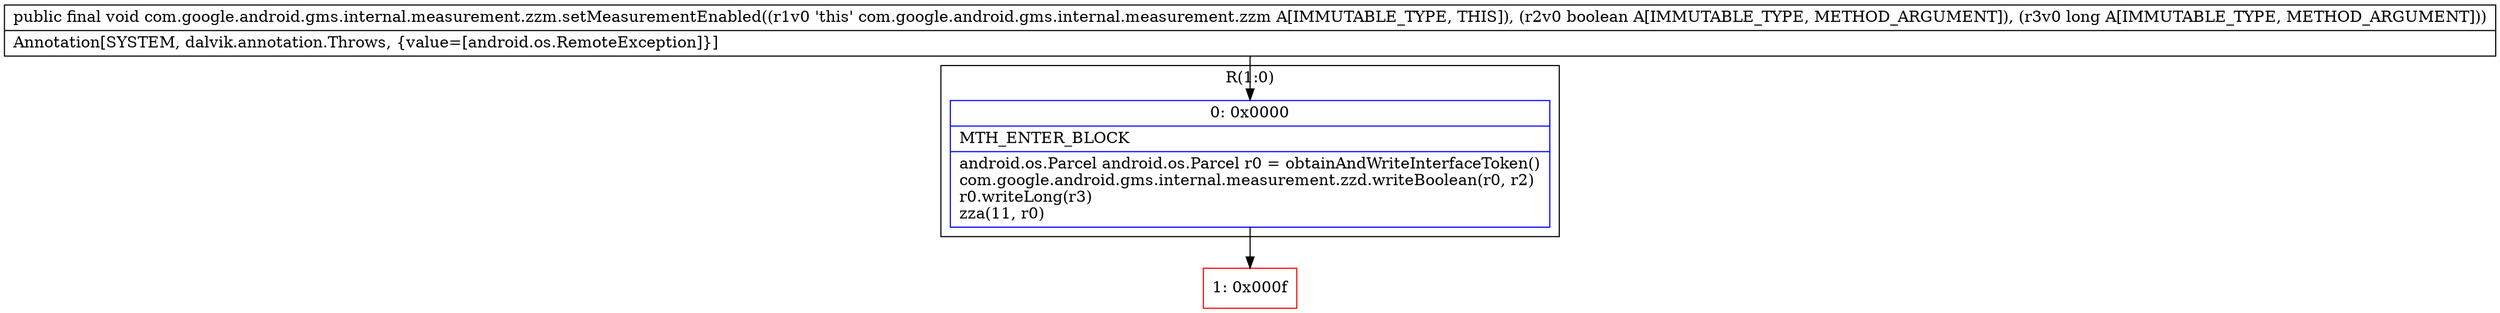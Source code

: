 digraph "CFG forcom.google.android.gms.internal.measurement.zzm.setMeasurementEnabled(ZJ)V" {
subgraph cluster_Region_1621666553 {
label = "R(1:0)";
node [shape=record,color=blue];
Node_0 [shape=record,label="{0\:\ 0x0000|MTH_ENTER_BLOCK\l|android.os.Parcel android.os.Parcel r0 = obtainAndWriteInterfaceToken()\lcom.google.android.gms.internal.measurement.zzd.writeBoolean(r0, r2)\lr0.writeLong(r3)\lzza(11, r0)\l}"];
}
Node_1 [shape=record,color=red,label="{1\:\ 0x000f}"];
MethodNode[shape=record,label="{public final void com.google.android.gms.internal.measurement.zzm.setMeasurementEnabled((r1v0 'this' com.google.android.gms.internal.measurement.zzm A[IMMUTABLE_TYPE, THIS]), (r2v0 boolean A[IMMUTABLE_TYPE, METHOD_ARGUMENT]), (r3v0 long A[IMMUTABLE_TYPE, METHOD_ARGUMENT]))  | Annotation[SYSTEM, dalvik.annotation.Throws, \{value=[android.os.RemoteException]\}]\l}"];
MethodNode -> Node_0;
Node_0 -> Node_1;
}

